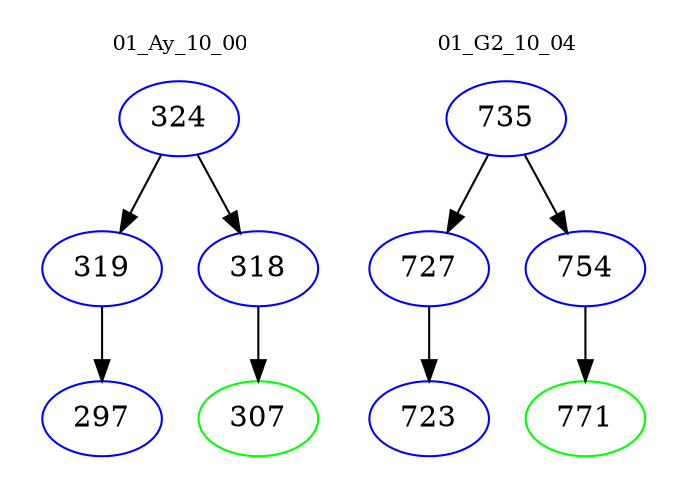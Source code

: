 digraph{
subgraph cluster_0 {
color = white
label = "01_Ay_10_00";
fontsize=10;
T0_324 [label="324", color="blue"]
T0_324 -> T0_319 [color="black"]
T0_319 [label="319", color="blue"]
T0_319 -> T0_297 [color="black"]
T0_297 [label="297", color="blue"]
T0_324 -> T0_318 [color="black"]
T0_318 [label="318", color="blue"]
T0_318 -> T0_307 [color="black"]
T0_307 [label="307", color="green"]
}
subgraph cluster_1 {
color = white
label = "01_G2_10_04";
fontsize=10;
T1_735 [label="735", color="blue"]
T1_735 -> T1_727 [color="black"]
T1_727 [label="727", color="blue"]
T1_727 -> T1_723 [color="black"]
T1_723 [label="723", color="blue"]
T1_735 -> T1_754 [color="black"]
T1_754 [label="754", color="blue"]
T1_754 -> T1_771 [color="black"]
T1_771 [label="771", color="green"]
}
}
